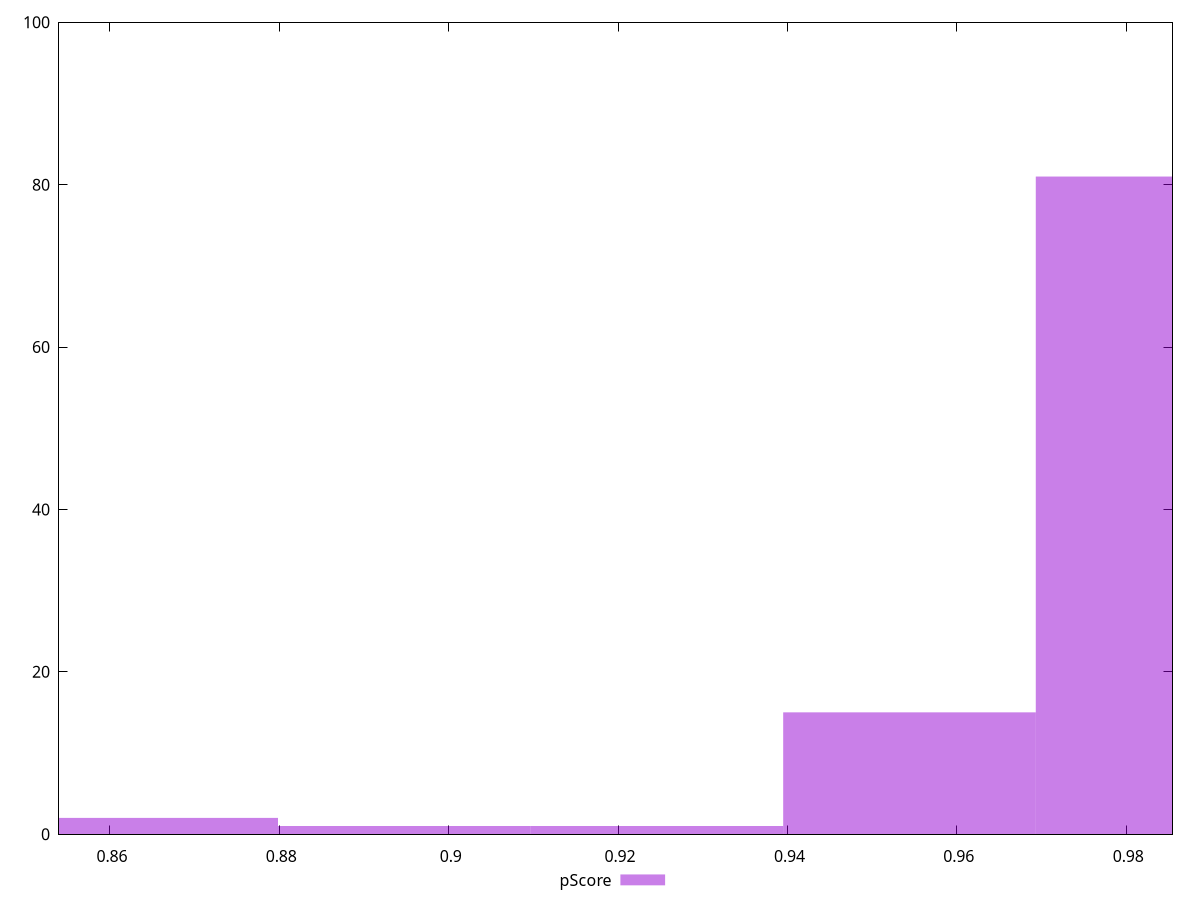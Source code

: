 reset

$pScore <<EOF
0.8649373606164631 2
0.9842390655290787 81
0.9544136393009248 15
0.8947627868446171 1
0.924588213072771 1
EOF

set key outside below
set boxwidth 0.0298254262281539
set xrange [0.8539928515108067:0.985469595807851]
set yrange [0:100]
set trange [0:100]
set style fill transparent solid 0.5 noborder
set terminal svg size 640, 490 enhanced background rgb 'white'
set output "report_00015_2021-02-09T16-11-33.973Z/first-contentful-paint/samples/pages+cached+noadtech+nomedia+nocss/pScore/histogram.svg"

plot $pScore title "pScore" with boxes

reset
